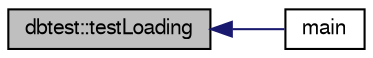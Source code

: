 digraph "dbtest::testLoading"
{
  edge [fontname="FreeSans",fontsize="10",labelfontname="FreeSans",labelfontsize="10"];
  node [fontname="FreeSans",fontsize="10",shape=record];
  rankdir="LR";
  Node1944 [label="dbtest::testLoading",height=0.2,width=0.4,color="black", fillcolor="grey75", style="filled", fontcolor="black"];
  Node1944 -> Node1945 [dir="back",color="midnightblue",fontsize="10",style="solid",fontname="FreeSans"];
  Node1945 [label="main",height=0.2,width=0.4,color="black", fillcolor="white", style="filled",URL="$test_8cpp.html#ae66f6b31b5ad750f1fe042a706a4e3d4"];
}
